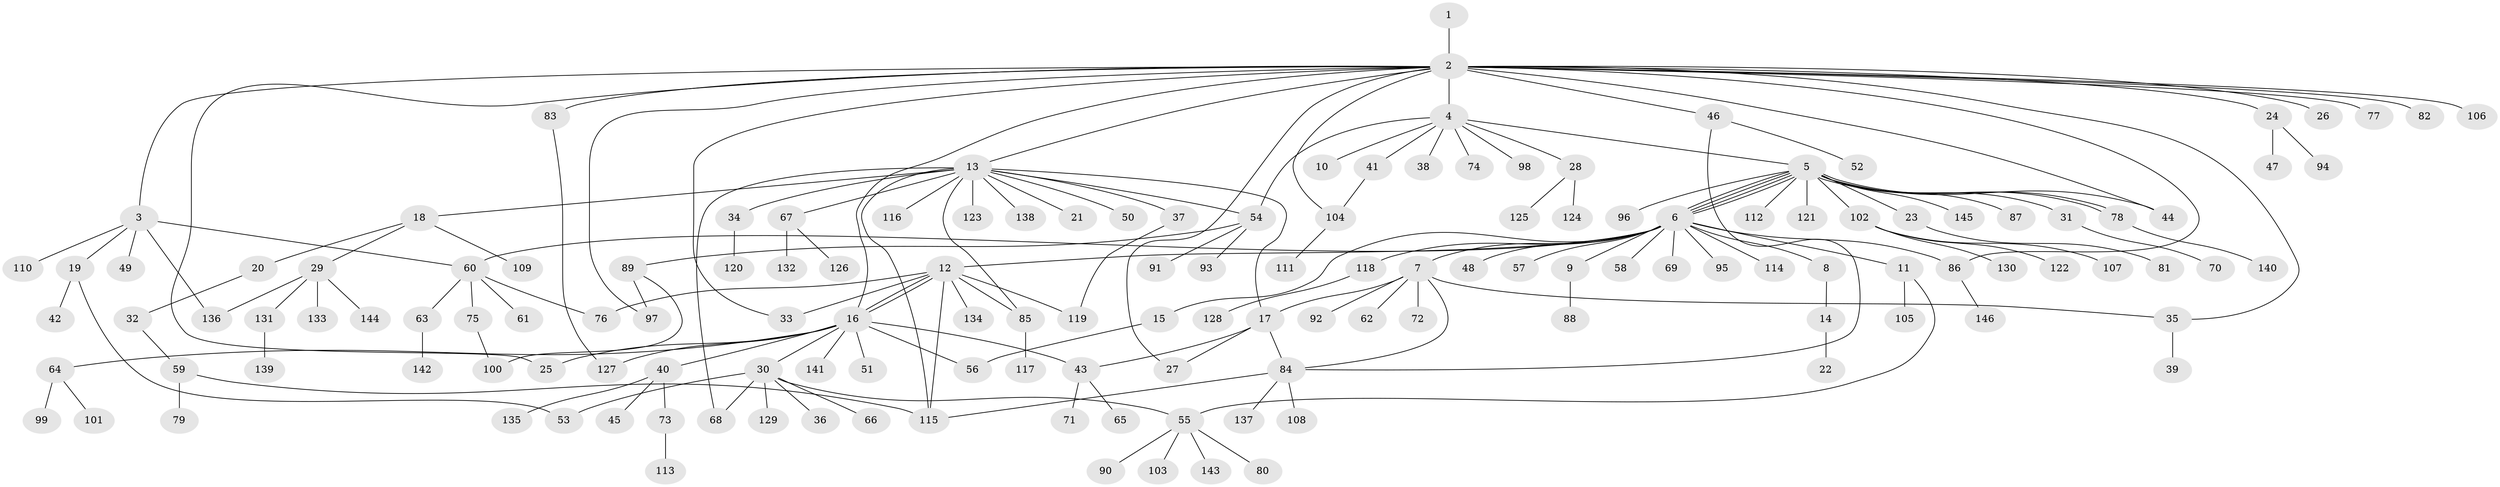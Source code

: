 // coarse degree distribution, {1: 0.6181818181818182, 19: 0.01818181818181818, 7: 0.03636363636363636, 8: 0.00909090909090909, 15: 0.00909090909090909, 6: 0.01818181818181818, 2: 0.16363636363636364, 17: 0.00909090909090909, 14: 0.00909090909090909, 5: 0.01818181818181818, 4: 0.03636363636363636, 3: 0.05454545454545454}
// Generated by graph-tools (version 1.1) at 2025/41/03/06/25 10:41:47]
// undirected, 146 vertices, 178 edges
graph export_dot {
graph [start="1"]
  node [color=gray90,style=filled];
  1;
  2;
  3;
  4;
  5;
  6;
  7;
  8;
  9;
  10;
  11;
  12;
  13;
  14;
  15;
  16;
  17;
  18;
  19;
  20;
  21;
  22;
  23;
  24;
  25;
  26;
  27;
  28;
  29;
  30;
  31;
  32;
  33;
  34;
  35;
  36;
  37;
  38;
  39;
  40;
  41;
  42;
  43;
  44;
  45;
  46;
  47;
  48;
  49;
  50;
  51;
  52;
  53;
  54;
  55;
  56;
  57;
  58;
  59;
  60;
  61;
  62;
  63;
  64;
  65;
  66;
  67;
  68;
  69;
  70;
  71;
  72;
  73;
  74;
  75;
  76;
  77;
  78;
  79;
  80;
  81;
  82;
  83;
  84;
  85;
  86;
  87;
  88;
  89;
  90;
  91;
  92;
  93;
  94;
  95;
  96;
  97;
  98;
  99;
  100;
  101;
  102;
  103;
  104;
  105;
  106;
  107;
  108;
  109;
  110;
  111;
  112;
  113;
  114;
  115;
  116;
  117;
  118;
  119;
  120;
  121;
  122;
  123;
  124;
  125;
  126;
  127;
  128;
  129;
  130;
  131;
  132;
  133;
  134;
  135;
  136;
  137;
  138;
  139;
  140;
  141;
  142;
  143;
  144;
  145;
  146;
  1 -- 2;
  2 -- 3;
  2 -- 4;
  2 -- 13;
  2 -- 16;
  2 -- 24;
  2 -- 25;
  2 -- 26;
  2 -- 27;
  2 -- 33;
  2 -- 35;
  2 -- 44;
  2 -- 46;
  2 -- 77;
  2 -- 82;
  2 -- 83;
  2 -- 86;
  2 -- 97;
  2 -- 104;
  2 -- 106;
  3 -- 19;
  3 -- 49;
  3 -- 60;
  3 -- 110;
  3 -- 136;
  4 -- 5;
  4 -- 10;
  4 -- 28;
  4 -- 38;
  4 -- 41;
  4 -- 54;
  4 -- 74;
  4 -- 98;
  5 -- 6;
  5 -- 6;
  5 -- 6;
  5 -- 6;
  5 -- 23;
  5 -- 31;
  5 -- 44;
  5 -- 78;
  5 -- 78;
  5 -- 87;
  5 -- 96;
  5 -- 102;
  5 -- 112;
  5 -- 121;
  5 -- 145;
  6 -- 7;
  6 -- 8;
  6 -- 9;
  6 -- 11;
  6 -- 12;
  6 -- 15;
  6 -- 48;
  6 -- 57;
  6 -- 58;
  6 -- 60;
  6 -- 69;
  6 -- 86;
  6 -- 95;
  6 -- 114;
  6 -- 118;
  7 -- 17;
  7 -- 35;
  7 -- 62;
  7 -- 72;
  7 -- 84;
  7 -- 92;
  8 -- 14;
  9 -- 88;
  11 -- 55;
  11 -- 105;
  12 -- 16;
  12 -- 16;
  12 -- 33;
  12 -- 76;
  12 -- 85;
  12 -- 115;
  12 -- 119;
  12 -- 134;
  13 -- 17;
  13 -- 18;
  13 -- 21;
  13 -- 34;
  13 -- 37;
  13 -- 50;
  13 -- 54;
  13 -- 67;
  13 -- 68;
  13 -- 85;
  13 -- 115;
  13 -- 116;
  13 -- 123;
  13 -- 138;
  14 -- 22;
  15 -- 56;
  16 -- 25;
  16 -- 30;
  16 -- 40;
  16 -- 43;
  16 -- 51;
  16 -- 56;
  16 -- 64;
  16 -- 127;
  16 -- 141;
  17 -- 27;
  17 -- 43;
  17 -- 84;
  18 -- 20;
  18 -- 29;
  18 -- 109;
  19 -- 42;
  19 -- 53;
  20 -- 32;
  23 -- 81;
  24 -- 47;
  24 -- 94;
  28 -- 124;
  28 -- 125;
  29 -- 131;
  29 -- 133;
  29 -- 136;
  29 -- 144;
  30 -- 36;
  30 -- 53;
  30 -- 55;
  30 -- 66;
  30 -- 68;
  30 -- 129;
  31 -- 70;
  32 -- 59;
  34 -- 120;
  35 -- 39;
  37 -- 119;
  40 -- 45;
  40 -- 73;
  40 -- 135;
  41 -- 104;
  43 -- 65;
  43 -- 71;
  46 -- 52;
  46 -- 84;
  54 -- 89;
  54 -- 91;
  54 -- 93;
  55 -- 80;
  55 -- 90;
  55 -- 103;
  55 -- 143;
  59 -- 79;
  59 -- 115;
  60 -- 61;
  60 -- 63;
  60 -- 75;
  60 -- 76;
  63 -- 142;
  64 -- 99;
  64 -- 101;
  67 -- 126;
  67 -- 132;
  73 -- 113;
  75 -- 100;
  78 -- 140;
  83 -- 127;
  84 -- 108;
  84 -- 115;
  84 -- 137;
  85 -- 117;
  86 -- 146;
  89 -- 97;
  89 -- 100;
  102 -- 107;
  102 -- 122;
  102 -- 130;
  104 -- 111;
  118 -- 128;
  131 -- 139;
}
